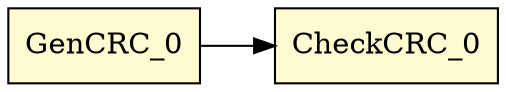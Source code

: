 digraph MyGraph{
    fillcolor=red;
    rankdir=LR;
    node[shape=box,style=filled,fillcolor="#FFFBD0",color=black];
    GenCRC_0->CheckCRC_0;
}